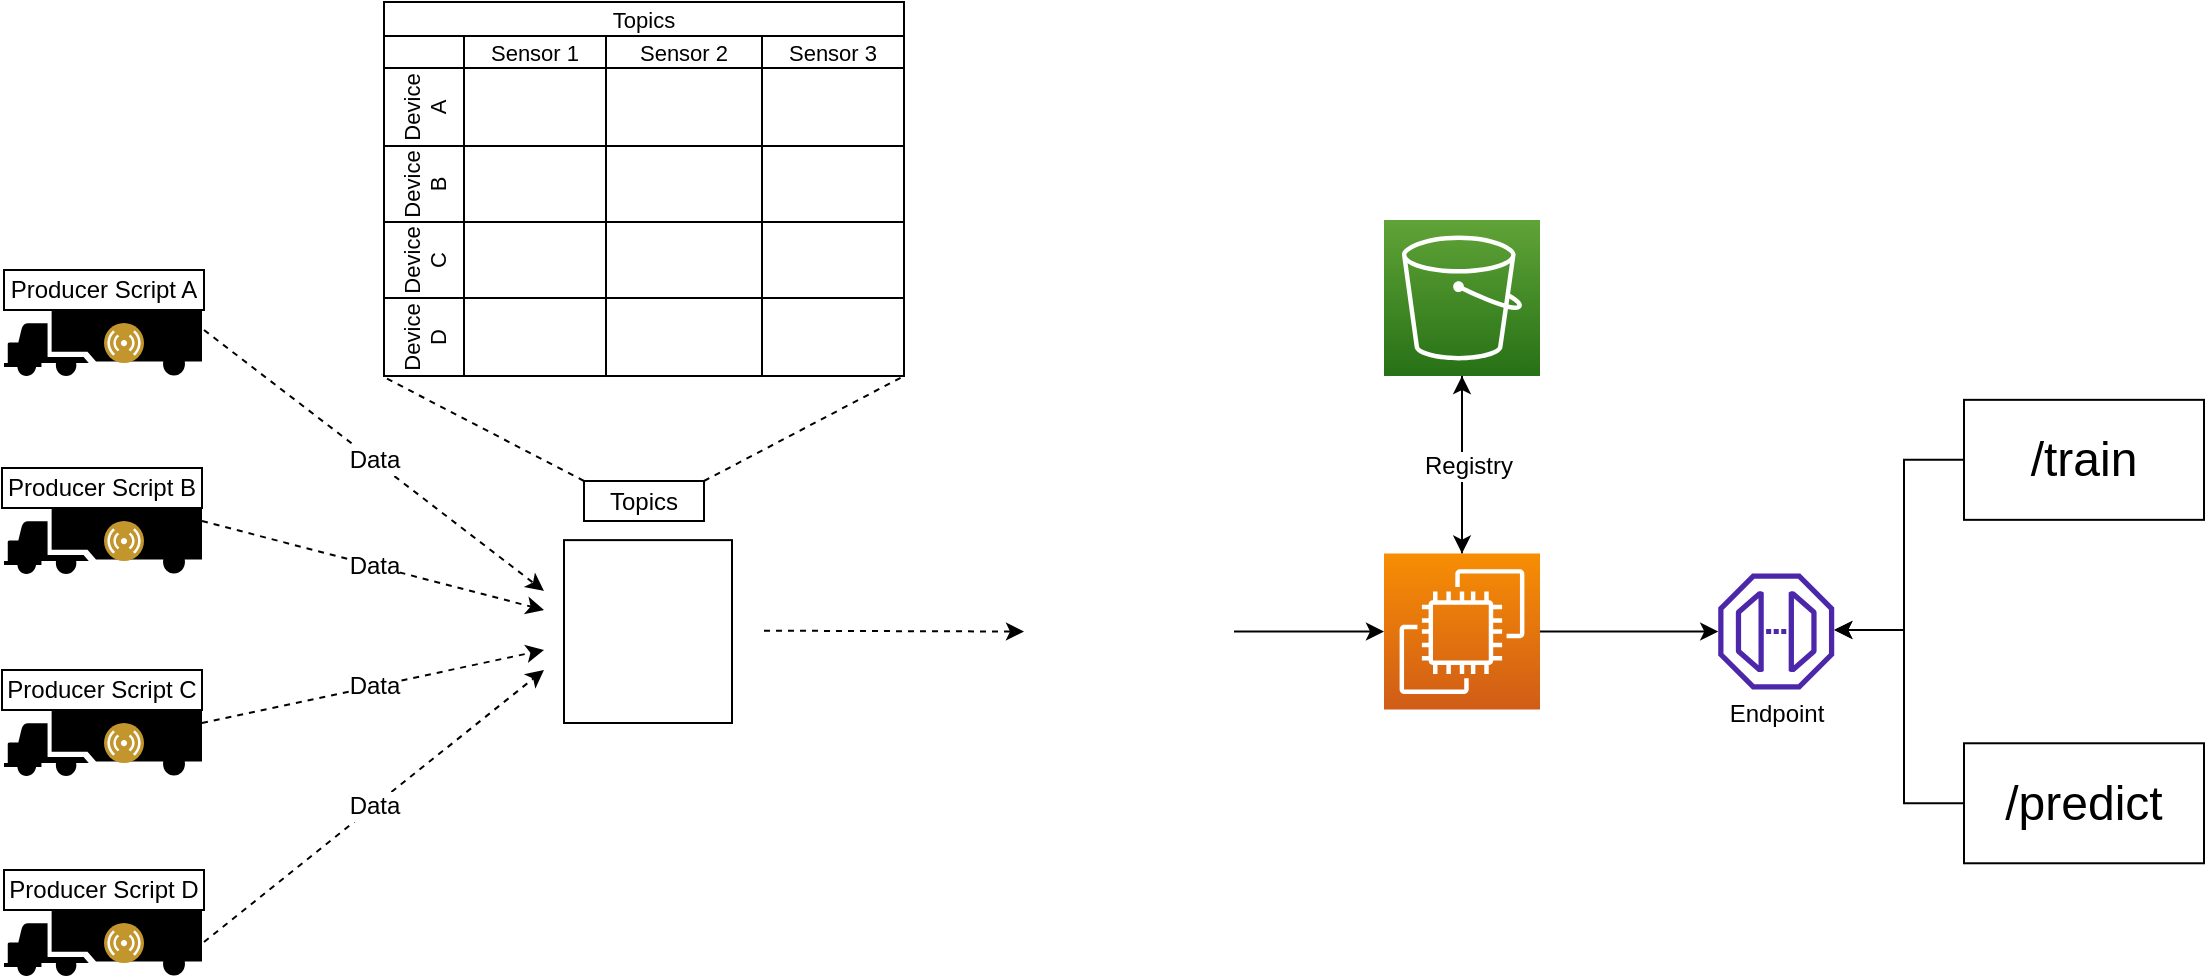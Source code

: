 <mxfile version="21.2.1" type="device">
  <diagram name="Page-1" id="bplvJv_79kS9nbsDukKv">
    <mxGraphModel dx="1405" dy="861" grid="1" gridSize="10" guides="1" tooltips="1" connect="1" arrows="1" fold="1" page="1" pageScale="1" pageWidth="1100" pageHeight="850" math="0" shadow="0">
      <root>
        <mxCell id="0" />
        <mxCell id="1" parent="0" />
        <mxCell id="_gqgBC7D3USFIdLBMYi9-2" value="" style="shape=mxgraph.signs.transportation.truck_4;html=1;pointerEvents=1;fillColor=#000000;strokeColor=none;verticalLabelPosition=bottom;verticalAlign=top;align=center;" parent="1" vertex="1">
          <mxGeometry x="80" y="610" width="99" height="33" as="geometry" />
        </mxCell>
        <mxCell id="_gqgBC7D3USFIdLBMYi9-1" value="" style="image;aspect=fixed;perimeter=ellipsePerimeter;html=1;align=center;shadow=0;dashed=0;fontColor=#4277BB;labelBackgroundColor=default;fontSize=12;spacingTop=3;image=img/lib/ibm/users/sensor.svg;" parent="1" vertex="1">
          <mxGeometry x="130" y="616.5" width="20" height="20" as="geometry" />
        </mxCell>
        <mxCell id="_gqgBC7D3USFIdLBMYi9-4" value="" style="shape=mxgraph.signs.transportation.truck_4;html=1;pointerEvents=1;fillColor=#000000;strokeColor=none;verticalLabelPosition=bottom;verticalAlign=top;align=center;" parent="1" vertex="1">
          <mxGeometry x="80" y="510" width="99" height="33" as="geometry" />
        </mxCell>
        <mxCell id="_gqgBC7D3USFIdLBMYi9-5" value="" style="image;aspect=fixed;perimeter=ellipsePerimeter;html=1;align=center;shadow=0;dashed=0;fontColor=#4277BB;labelBackgroundColor=default;fontSize=12;spacingTop=3;image=img/lib/ibm/users/sensor.svg;" parent="1" vertex="1">
          <mxGeometry x="130" y="516.5" width="20" height="20" as="geometry" />
        </mxCell>
        <mxCell id="_gqgBC7D3USFIdLBMYi9-6" value="" style="shape=mxgraph.signs.transportation.truck_4;html=1;pointerEvents=1;fillColor=#000000;strokeColor=none;verticalLabelPosition=bottom;verticalAlign=top;align=center;" parent="1" vertex="1">
          <mxGeometry x="80" y="409" width="99" height="33" as="geometry" />
        </mxCell>
        <mxCell id="_gqgBC7D3USFIdLBMYi9-7" value="" style="image;aspect=fixed;perimeter=ellipsePerimeter;html=1;align=center;shadow=0;dashed=0;fontColor=#4277BB;labelBackgroundColor=default;fontSize=12;spacingTop=3;image=img/lib/ibm/users/sensor.svg;" parent="1" vertex="1">
          <mxGeometry x="130" y="415.5" width="20" height="20" as="geometry" />
        </mxCell>
        <mxCell id="_gqgBC7D3USFIdLBMYi9-8" value="" style="shape=mxgraph.signs.transportation.truck_4;html=1;pointerEvents=1;fillColor=#000000;strokeColor=none;verticalLabelPosition=bottom;verticalAlign=top;align=center;" parent="1" vertex="1">
          <mxGeometry x="80" y="310" width="99" height="33" as="geometry" />
        </mxCell>
        <mxCell id="_gqgBC7D3USFIdLBMYi9-9" value="" style="image;aspect=fixed;perimeter=ellipsePerimeter;html=1;align=center;shadow=0;dashed=0;fontColor=#4277BB;labelBackgroundColor=default;fontSize=12;spacingTop=3;image=img/lib/ibm/users/sensor.svg;" parent="1" vertex="1">
          <mxGeometry x="130" y="316.5" width="20" height="20" as="geometry" />
        </mxCell>
        <mxCell id="_gqgBC7D3USFIdLBMYi9-10" value="Producer Script A" style="rounded=0;whiteSpace=wrap;html=1;" parent="1" vertex="1">
          <mxGeometry x="80" y="290" width="100" height="20" as="geometry" />
        </mxCell>
        <mxCell id="_gqgBC7D3USFIdLBMYi9-11" value="Producer Script B" style="rounded=0;whiteSpace=wrap;html=1;" parent="1" vertex="1">
          <mxGeometry x="79" y="389" width="100" height="20" as="geometry" />
        </mxCell>
        <mxCell id="_gqgBC7D3USFIdLBMYi9-12" value="Producer Script C" style="rounded=0;whiteSpace=wrap;html=1;" parent="1" vertex="1">
          <mxGeometry x="79" y="490" width="100" height="20" as="geometry" />
        </mxCell>
        <mxCell id="_gqgBC7D3USFIdLBMYi9-13" value="Producer Script D" style="rounded=0;whiteSpace=wrap;html=1;" parent="1" vertex="1">
          <mxGeometry x="80" y="590" width="100" height="20" as="geometry" />
        </mxCell>
        <mxCell id="_gqgBC7D3USFIdLBMYi9-14" value="" style="shape=image;verticalLabelPosition=bottom;labelBackgroundColor=default;verticalAlign=top;aspect=fixed;imageAspect=0;image=https://developers.redhat.com/blog/wp-content/uploads/2018/05/kafka-logo-tall.png;labelBorderColor=none;imageBorder=default;" parent="1" vertex="1">
          <mxGeometry x="360" y="425.06" width="84" height="91.44" as="geometry" />
        </mxCell>
        <mxCell id="_gqgBC7D3USFIdLBMYi9-39" value="" style="endArrow=classic;html=1;rounded=0;dashed=1;" parent="1" edge="1">
          <mxGeometry relative="1" as="geometry">
            <mxPoint x="180" y="320" as="sourcePoint" />
            <mxPoint x="350" y="450.5" as="targetPoint" />
          </mxGeometry>
        </mxCell>
        <mxCell id="_gqgBC7D3USFIdLBMYi9-40" value="&lt;font style=&quot;font-size: 12px;&quot;&gt;Data&lt;/font&gt;" style="edgeLabel;resizable=0;html=1;align=center;verticalAlign=middle;" parent="_gqgBC7D3USFIdLBMYi9-39" connectable="0" vertex="1">
          <mxGeometry relative="1" as="geometry" />
        </mxCell>
        <mxCell id="_gqgBC7D3USFIdLBMYi9-41" value="" style="endArrow=classic;html=1;rounded=0;dashed=1;" parent="1" edge="1">
          <mxGeometry relative="1" as="geometry">
            <mxPoint x="180" y="626" as="sourcePoint" />
            <mxPoint x="350" y="490" as="targetPoint" />
          </mxGeometry>
        </mxCell>
        <mxCell id="_gqgBC7D3USFIdLBMYi9-42" value="&lt;font style=&quot;font-size: 12px;&quot;&gt;Data&lt;/font&gt;" style="edgeLabel;resizable=0;html=1;align=center;verticalAlign=middle;" parent="_gqgBC7D3USFIdLBMYi9-41" connectable="0" vertex="1">
          <mxGeometry relative="1" as="geometry" />
        </mxCell>
        <mxCell id="_gqgBC7D3USFIdLBMYi9-43" value="" style="endArrow=classic;html=1;rounded=0;dashed=1;" parent="1" edge="1">
          <mxGeometry relative="1" as="geometry">
            <mxPoint x="179" y="415.5" as="sourcePoint" />
            <mxPoint x="350" y="460" as="targetPoint" />
          </mxGeometry>
        </mxCell>
        <mxCell id="_gqgBC7D3USFIdLBMYi9-44" value="&lt;font style=&quot;font-size: 12px;&quot;&gt;Data&lt;/font&gt;" style="edgeLabel;resizable=0;html=1;align=center;verticalAlign=middle;" parent="_gqgBC7D3USFIdLBMYi9-43" connectable="0" vertex="1">
          <mxGeometry relative="1" as="geometry" />
        </mxCell>
        <mxCell id="_gqgBC7D3USFIdLBMYi9-45" value="" style="endArrow=classic;html=1;rounded=0;dashed=1;" parent="1" edge="1">
          <mxGeometry relative="1" as="geometry">
            <mxPoint x="179" y="516.5" as="sourcePoint" />
            <mxPoint x="350" y="480" as="targetPoint" />
          </mxGeometry>
        </mxCell>
        <mxCell id="_gqgBC7D3USFIdLBMYi9-46" value="&lt;font style=&quot;font-size: 12px;&quot;&gt;Data&lt;/font&gt;" style="edgeLabel;resizable=0;html=1;align=center;verticalAlign=middle;" parent="_gqgBC7D3USFIdLBMYi9-45" connectable="0" vertex="1">
          <mxGeometry relative="1" as="geometry" />
        </mxCell>
        <mxCell id="_gqgBC7D3USFIdLBMYi9-47" value="Topics" style="rounded=0;whiteSpace=wrap;html=1;" parent="1" vertex="1">
          <mxGeometry x="370" y="395.5" width="60" height="20" as="geometry" />
        </mxCell>
        <mxCell id="_gqgBC7D3USFIdLBMYi9-50" value="Topics" style="shape=table;childLayout=tableLayout;startSize=17;collapsible=0;recursiveResize=0;expand=0;fontSize=11;" parent="1" vertex="1">
          <mxGeometry x="270" y="156" width="260" height="187" as="geometry" />
        </mxCell>
        <mxCell id="_gqgBC7D3USFIdLBMYi9-51" value="" style="shape=tableRow;horizontal=0;swimlaneHead=0;swimlaneBody=0;top=0;left=0;strokeColor=inherit;bottom=0;right=0;dropTarget=0;fontStyle=0;fillColor=none;points=[[0,0.5],[1,0.5]];portConstraint=eastwest;startSize=40;collapsible=0;recursiveResize=0;expand=0;fontSize=12;swimlaneFillColor=none;swimlaneLine=1;" parent="_gqgBC7D3USFIdLBMYi9-50" vertex="1">
          <mxGeometry y="17" width="260" height="16" as="geometry" />
        </mxCell>
        <mxCell id="_gqgBC7D3USFIdLBMYi9-52" value="Sensor 1" style="swimlane;swimlaneHead=0;swimlaneBody=0;fontStyle=0;strokeColor=inherit;connectable=0;fillColor=none;startSize=20;collapsible=0;recursiveResize=0;expand=0;fontSize=11;shadow=0;" parent="_gqgBC7D3USFIdLBMYi9-51" vertex="1">
          <mxGeometry x="40" width="71" height="16" as="geometry">
            <mxRectangle width="71" height="16" as="alternateBounds" />
          </mxGeometry>
        </mxCell>
        <mxCell id="_gqgBC7D3USFIdLBMYi9-53" value="Sensor 2" style="swimlane;swimlaneHead=0;swimlaneBody=0;fontStyle=0;strokeColor=inherit;connectable=0;fillColor=none;startSize=20;collapsible=0;recursiveResize=0;expand=0;fontSize=11;" parent="_gqgBC7D3USFIdLBMYi9-51" vertex="1">
          <mxGeometry x="111" width="78" height="16" as="geometry">
            <mxRectangle width="78" height="16" as="alternateBounds" />
          </mxGeometry>
        </mxCell>
        <mxCell id="_gqgBC7D3USFIdLBMYi9-54" value="Sensor 3" style="swimlane;swimlaneHead=0;swimlaneBody=0;fontStyle=0;strokeColor=inherit;connectable=0;fillColor=none;startSize=20;collapsible=0;recursiveResize=0;expand=0;fontSize=11;" parent="_gqgBC7D3USFIdLBMYi9-51" vertex="1">
          <mxGeometry x="189" width="71" height="16" as="geometry">
            <mxRectangle width="71" height="16" as="alternateBounds" />
          </mxGeometry>
        </mxCell>
        <mxCell id="_gqgBC7D3USFIdLBMYi9-55" value="Device&#xa;A" style="shape=tableRow;horizontal=0;swimlaneHead=0;swimlaneBody=0;top=0;left=0;strokeColor=inherit;bottom=0;right=0;dropTarget=0;fontStyle=0;fillColor=none;points=[[0,0.5],[1,0.5]];portConstraint=eastwest;startSize=40;collapsible=0;recursiveResize=0;expand=0;fontSize=11;" parent="_gqgBC7D3USFIdLBMYi9-50" vertex="1">
          <mxGeometry y="33" width="260" height="39" as="geometry" />
        </mxCell>
        <mxCell id="_gqgBC7D3USFIdLBMYi9-56" value="" style="swimlane;swimlaneHead=0;swimlaneBody=0;fontStyle=0;connectable=0;strokeColor=inherit;fillColor=none;startSize=0;collapsible=0;recursiveResize=0;expand=0;fontSize=16;" parent="_gqgBC7D3USFIdLBMYi9-55" vertex="1">
          <mxGeometry x="40" width="71" height="39" as="geometry">
            <mxRectangle width="71" height="39" as="alternateBounds" />
          </mxGeometry>
        </mxCell>
        <mxCell id="_gqgBC7D3USFIdLBMYi9-57" value="" style="swimlane;swimlaneHead=0;swimlaneBody=0;fontStyle=0;connectable=0;strokeColor=inherit;fillColor=none;startSize=0;collapsible=0;recursiveResize=0;expand=0;fontSize=16;" parent="_gqgBC7D3USFIdLBMYi9-55" vertex="1">
          <mxGeometry x="111" width="78" height="39" as="geometry">
            <mxRectangle width="78" height="39" as="alternateBounds" />
          </mxGeometry>
        </mxCell>
        <mxCell id="_gqgBC7D3USFIdLBMYi9-58" value="" style="swimlane;swimlaneHead=0;swimlaneBody=0;fontStyle=0;connectable=0;strokeColor=inherit;fillColor=none;startSize=0;collapsible=0;recursiveResize=0;expand=0;fontSize=16;" parent="_gqgBC7D3USFIdLBMYi9-55" vertex="1">
          <mxGeometry x="189" width="71" height="39" as="geometry">
            <mxRectangle width="71" height="39" as="alternateBounds" />
          </mxGeometry>
        </mxCell>
        <mxCell id="_gqgBC7D3USFIdLBMYi9-59" value="Device&#xa;B" style="shape=tableRow;horizontal=0;swimlaneHead=0;swimlaneBody=0;top=0;left=0;strokeColor=inherit;bottom=0;right=0;dropTarget=0;fontStyle=0;fillColor=none;points=[[0,0.5],[1,0.5]];portConstraint=eastwest;startSize=40;collapsible=0;recursiveResize=0;expand=0;fontSize=11;" parent="_gqgBC7D3USFIdLBMYi9-50" vertex="1">
          <mxGeometry y="72" width="260" height="38" as="geometry" />
        </mxCell>
        <mxCell id="_gqgBC7D3USFIdLBMYi9-60" value="" style="swimlane;swimlaneHead=0;swimlaneBody=0;fontStyle=0;connectable=0;strokeColor=inherit;fillColor=none;startSize=0;collapsible=0;recursiveResize=0;expand=0;fontSize=16;" parent="_gqgBC7D3USFIdLBMYi9-59" vertex="1">
          <mxGeometry x="40" width="71" height="38" as="geometry">
            <mxRectangle width="71" height="38" as="alternateBounds" />
          </mxGeometry>
        </mxCell>
        <mxCell id="_gqgBC7D3USFIdLBMYi9-61" value="" style="swimlane;swimlaneHead=0;swimlaneBody=0;fontStyle=0;connectable=0;strokeColor=inherit;fillColor=none;startSize=0;collapsible=0;recursiveResize=0;expand=0;fontSize=16;" parent="_gqgBC7D3USFIdLBMYi9-59" vertex="1">
          <mxGeometry x="111" width="78" height="38" as="geometry">
            <mxRectangle width="78" height="38" as="alternateBounds" />
          </mxGeometry>
        </mxCell>
        <mxCell id="_gqgBC7D3USFIdLBMYi9-62" value="" style="swimlane;swimlaneHead=0;swimlaneBody=0;fontStyle=0;connectable=0;strokeColor=inherit;fillColor=none;startSize=0;collapsible=0;recursiveResize=0;expand=0;fontSize=16;" parent="_gqgBC7D3USFIdLBMYi9-59" vertex="1">
          <mxGeometry x="189" width="71" height="38" as="geometry">
            <mxRectangle width="71" height="38" as="alternateBounds" />
          </mxGeometry>
        </mxCell>
        <mxCell id="_gqgBC7D3USFIdLBMYi9-84" value="Device&#xa;C" style="shape=tableRow;horizontal=0;swimlaneHead=0;swimlaneBody=0;top=0;left=0;strokeColor=inherit;bottom=0;right=0;dropTarget=0;fontStyle=0;fillColor=none;points=[[0,0.5],[1,0.5]];portConstraint=eastwest;startSize=40;collapsible=0;recursiveResize=0;expand=0;fontSize=11;" parent="_gqgBC7D3USFIdLBMYi9-50" vertex="1">
          <mxGeometry y="110" width="260" height="38" as="geometry" />
        </mxCell>
        <mxCell id="_gqgBC7D3USFIdLBMYi9-85" style="swimlane;swimlaneHead=0;swimlaneBody=0;fontStyle=0;connectable=0;strokeColor=inherit;fillColor=none;startSize=0;collapsible=0;recursiveResize=0;expand=0;fontSize=16;" parent="_gqgBC7D3USFIdLBMYi9-84" vertex="1">
          <mxGeometry x="40" width="71" height="38" as="geometry">
            <mxRectangle width="71" height="38" as="alternateBounds" />
          </mxGeometry>
        </mxCell>
        <mxCell id="_gqgBC7D3USFIdLBMYi9-86" style="swimlane;swimlaneHead=0;swimlaneBody=0;fontStyle=0;connectable=0;strokeColor=inherit;fillColor=none;startSize=0;collapsible=0;recursiveResize=0;expand=0;fontSize=16;" parent="_gqgBC7D3USFIdLBMYi9-84" vertex="1">
          <mxGeometry x="111" width="78" height="38" as="geometry">
            <mxRectangle width="78" height="38" as="alternateBounds" />
          </mxGeometry>
        </mxCell>
        <mxCell id="_gqgBC7D3USFIdLBMYi9-87" style="swimlane;swimlaneHead=0;swimlaneBody=0;fontStyle=0;connectable=0;strokeColor=inherit;fillColor=none;startSize=0;collapsible=0;recursiveResize=0;expand=0;fontSize=16;" parent="_gqgBC7D3USFIdLBMYi9-84" vertex="1">
          <mxGeometry x="189" width="71" height="38" as="geometry">
            <mxRectangle width="71" height="38" as="alternateBounds" />
          </mxGeometry>
        </mxCell>
        <mxCell id="_gqgBC7D3USFIdLBMYi9-88" value="Device&#xa;D" style="shape=tableRow;horizontal=0;swimlaneHead=0;swimlaneBody=0;top=0;left=0;strokeColor=inherit;bottom=0;right=0;dropTarget=0;fontStyle=0;fillColor=none;points=[[0,0.5],[1,0.5]];portConstraint=eastwest;startSize=40;collapsible=0;recursiveResize=0;expand=0;fontSize=11;" parent="_gqgBC7D3USFIdLBMYi9-50" vertex="1">
          <mxGeometry y="148" width="260" height="39" as="geometry" />
        </mxCell>
        <mxCell id="_gqgBC7D3USFIdLBMYi9-89" style="swimlane;swimlaneHead=0;swimlaneBody=0;fontStyle=0;connectable=0;strokeColor=inherit;fillColor=none;startSize=0;collapsible=0;recursiveResize=0;expand=0;fontSize=16;" parent="_gqgBC7D3USFIdLBMYi9-88" vertex="1">
          <mxGeometry x="40" width="71" height="39" as="geometry">
            <mxRectangle width="71" height="39" as="alternateBounds" />
          </mxGeometry>
        </mxCell>
        <mxCell id="_gqgBC7D3USFIdLBMYi9-90" style="swimlane;swimlaneHead=0;swimlaneBody=0;fontStyle=0;connectable=0;strokeColor=inherit;fillColor=none;startSize=0;collapsible=0;recursiveResize=0;expand=0;fontSize=16;" parent="_gqgBC7D3USFIdLBMYi9-88" vertex="1">
          <mxGeometry x="111" width="78" height="39" as="geometry">
            <mxRectangle width="78" height="39" as="alternateBounds" />
          </mxGeometry>
        </mxCell>
        <mxCell id="_gqgBC7D3USFIdLBMYi9-91" style="swimlane;swimlaneHead=0;swimlaneBody=0;fontStyle=0;connectable=0;strokeColor=inherit;fillColor=none;startSize=0;collapsible=0;recursiveResize=0;expand=0;fontSize=16;" parent="_gqgBC7D3USFIdLBMYi9-88" vertex="1">
          <mxGeometry x="189" width="71" height="39" as="geometry">
            <mxRectangle width="71" height="39" as="alternateBounds" />
          </mxGeometry>
        </mxCell>
        <mxCell id="_gqgBC7D3USFIdLBMYi9-99" value="" style="endArrow=none;dashed=1;html=1;rounded=0;entryX=1;entryY=1;entryDx=0;entryDy=0;" parent="1" target="_gqgBC7D3USFIdLBMYi9-50" edge="1">
          <mxGeometry width="50" height="50" relative="1" as="geometry">
            <mxPoint x="430" y="395.5" as="sourcePoint" />
            <mxPoint x="480" y="345.5" as="targetPoint" />
          </mxGeometry>
        </mxCell>
        <mxCell id="_gqgBC7D3USFIdLBMYi9-100" value="" style="endArrow=none;dashed=1;html=1;rounded=0;entryX=-0.004;entryY=1;entryDx=0;entryDy=0;entryPerimeter=0;" parent="1" target="_gqgBC7D3USFIdLBMYi9-88" edge="1">
          <mxGeometry width="50" height="50" relative="1" as="geometry">
            <mxPoint x="370" y="395.5" as="sourcePoint" />
            <mxPoint x="270" y="340" as="targetPoint" />
          </mxGeometry>
        </mxCell>
        <mxCell id="wZBNfe71tESW7mnI_Dh1-3" style="edgeStyle=orthogonalEdgeStyle;rounded=0;orthogonalLoop=1;jettySize=auto;html=1;entryX=0;entryY=0.5;entryDx=0;entryDy=0;entryPerimeter=0;" edge="1" parent="1" source="_gqgBC7D3USFIdLBMYi9-101" target="wZBNfe71tESW7mnI_Dh1-1">
          <mxGeometry relative="1" as="geometry" />
        </mxCell>
        <mxCell id="_gqgBC7D3USFIdLBMYi9-101" value="" style="shape=image;verticalLabelPosition=bottom;labelBackgroundColor=default;verticalAlign=top;aspect=fixed;imageAspect=0;image=https://th.bing.com/th/id/R.0e23481b805fa66eb9ff0c177ff27030?rik=00LN9yVT3nMAyw&amp;riu=http%3a%2f%2fpluspng.com%2fimg-png%2flogo-mongodb-png-mongodb-1600.png&amp;ehk=YwJU48GqAzZ6V3Zlafc4pyilw%2biV5XBxEO7chpNV3M8%3d&amp;risl=&amp;pid=ImgRaw&amp;r=0;" parent="1" vertex="1">
          <mxGeometry x="590" y="418.28" width="105" height="105" as="geometry" />
        </mxCell>
        <mxCell id="_gqgBC7D3USFIdLBMYi9-103" value="" style="endArrow=classic;html=1;rounded=0;dashed=1;entryX=0;entryY=0.5;entryDx=0;entryDy=0;" parent="1" edge="1" target="_gqgBC7D3USFIdLBMYi9-101">
          <mxGeometry width="50" height="50" relative="1" as="geometry">
            <mxPoint x="460" y="470.34" as="sourcePoint" />
            <mxPoint x="560" y="470" as="targetPoint" />
          </mxGeometry>
        </mxCell>
        <mxCell id="wZBNfe71tESW7mnI_Dh1-4" style="edgeStyle=orthogonalEdgeStyle;rounded=0;orthogonalLoop=1;jettySize=auto;html=1;entryX=0.5;entryY=1;entryDx=0;entryDy=0;entryPerimeter=0;" edge="1" parent="1" source="wZBNfe71tESW7mnI_Dh1-1" target="wZBNfe71tESW7mnI_Dh1-2">
          <mxGeometry relative="1" as="geometry" />
        </mxCell>
        <mxCell id="wZBNfe71tESW7mnI_Dh1-21" style="edgeStyle=orthogonalEdgeStyle;rounded=0;orthogonalLoop=1;jettySize=auto;html=1;" edge="1" parent="1" source="wZBNfe71tESW7mnI_Dh1-1" target="wZBNfe71tESW7mnI_Dh1-19">
          <mxGeometry relative="1" as="geometry" />
        </mxCell>
        <mxCell id="wZBNfe71tESW7mnI_Dh1-1" value="" style="sketch=0;points=[[0,0,0],[0.25,0,0],[0.5,0,0],[0.75,0,0],[1,0,0],[0,1,0],[0.25,1,0],[0.5,1,0],[0.75,1,0],[1,1,0],[0,0.25,0],[0,0.5,0],[0,0.75,0],[1,0.25,0],[1,0.5,0],[1,0.75,0]];outlineConnect=0;fontColor=#232F3E;gradientColor=#F78E04;gradientDirection=north;fillColor=#D05C17;strokeColor=#ffffff;dashed=0;verticalLabelPosition=bottom;verticalAlign=top;align=center;html=1;fontSize=12;fontStyle=0;aspect=fixed;shape=mxgraph.aws4.resourceIcon;resIcon=mxgraph.aws4.ec2;" vertex="1" parent="1">
          <mxGeometry x="770" y="431.78" width="78" height="78" as="geometry" />
        </mxCell>
        <mxCell id="wZBNfe71tESW7mnI_Dh1-6" style="edgeStyle=orthogonalEdgeStyle;rounded=0;orthogonalLoop=1;jettySize=auto;html=1;entryX=0.5;entryY=0;entryDx=0;entryDy=0;entryPerimeter=0;" edge="1" parent="1" source="wZBNfe71tESW7mnI_Dh1-2" target="wZBNfe71tESW7mnI_Dh1-1">
          <mxGeometry relative="1" as="geometry" />
        </mxCell>
        <mxCell id="wZBNfe71tESW7mnI_Dh1-7" value="&lt;font style=&quot;font-size: 12px;&quot;&gt;Registry&lt;/font&gt;" style="edgeLabel;html=1;align=center;verticalAlign=middle;resizable=0;points=[];" vertex="1" connectable="0" parent="wZBNfe71tESW7mnI_Dh1-6">
          <mxGeometry x="0.014" y="3" relative="1" as="geometry">
            <mxPoint as="offset" />
          </mxGeometry>
        </mxCell>
        <mxCell id="wZBNfe71tESW7mnI_Dh1-2" value="" style="sketch=0;points=[[0,0,0],[0.25,0,0],[0.5,0,0],[0.75,0,0],[1,0,0],[0,1,0],[0.25,1,0],[0.5,1,0],[0.75,1,0],[1,1,0],[0,0.25,0],[0,0.5,0],[0,0.75,0],[1,0.25,0],[1,0.5,0],[1,0.75,0]];outlineConnect=0;fontColor=#232F3E;gradientColor=#60A337;gradientDirection=north;fillColor=#277116;strokeColor=#ffffff;dashed=0;verticalLabelPosition=bottom;verticalAlign=top;align=center;html=1;fontSize=12;fontStyle=0;aspect=fixed;shape=mxgraph.aws4.resourceIcon;resIcon=mxgraph.aws4.s3;" vertex="1" parent="1">
          <mxGeometry x="770" y="265" width="78" height="78" as="geometry" />
        </mxCell>
        <mxCell id="wZBNfe71tESW7mnI_Dh1-15" style="edgeStyle=orthogonalEdgeStyle;rounded=0;orthogonalLoop=1;jettySize=auto;html=1;" edge="1" parent="1" source="wZBNfe71tESW7mnI_Dh1-9" target="wZBNfe71tESW7mnI_Dh1-19">
          <mxGeometry relative="1" as="geometry">
            <mxPoint x="1000" y="470" as="targetPoint" />
            <Array as="points">
              <mxPoint x="1030" y="385" />
              <mxPoint x="1030" y="470" />
            </Array>
          </mxGeometry>
        </mxCell>
        <mxCell id="wZBNfe71tESW7mnI_Dh1-9" value="&lt;font style=&quot;font-size: 24px;&quot;&gt;/train&lt;/font&gt;" style="rounded=0;whiteSpace=wrap;html=1;" vertex="1" parent="1">
          <mxGeometry x="1060" y="354.92" width="120" height="60" as="geometry" />
        </mxCell>
        <mxCell id="wZBNfe71tESW7mnI_Dh1-14" style="edgeStyle=orthogonalEdgeStyle;rounded=0;orthogonalLoop=1;jettySize=auto;html=1;" edge="1" parent="1" source="wZBNfe71tESW7mnI_Dh1-11" target="wZBNfe71tESW7mnI_Dh1-19">
          <mxGeometry relative="1" as="geometry">
            <mxPoint x="1001.36" y="469.32" as="targetPoint" />
            <Array as="points">
              <mxPoint x="1030" y="557" />
              <mxPoint x="1030" y="470" />
            </Array>
          </mxGeometry>
        </mxCell>
        <mxCell id="wZBNfe71tESW7mnI_Dh1-11" value="&lt;font style=&quot;font-size: 24px;&quot;&gt;/predict&lt;/font&gt;" style="rounded=0;whiteSpace=wrap;html=1;" vertex="1" parent="1">
          <mxGeometry x="1060" y="526.64" width="120" height="60" as="geometry" />
        </mxCell>
        <mxCell id="wZBNfe71tESW7mnI_Dh1-18" value="Endpoint" style="text;html=1;align=center;verticalAlign=middle;resizable=0;points=[];autosize=1;strokeColor=none;fillColor=none;" vertex="1" parent="1">
          <mxGeometry x="931.11" y="496.64" width="70" height="30" as="geometry" />
        </mxCell>
        <mxCell id="wZBNfe71tESW7mnI_Dh1-19" value="" style="sketch=0;outlineConnect=0;fontColor=#232F3E;gradientColor=none;fillColor=#4D27AA;strokeColor=none;dashed=0;verticalLabelPosition=bottom;verticalAlign=top;align=center;html=1;fontSize=12;fontStyle=0;aspect=fixed;pointerEvents=1;shape=mxgraph.aws4.endpoint;" vertex="1" parent="1">
          <mxGeometry x="937.11" y="441.78" width="58" height="58" as="geometry" />
        </mxCell>
      </root>
    </mxGraphModel>
  </diagram>
</mxfile>
